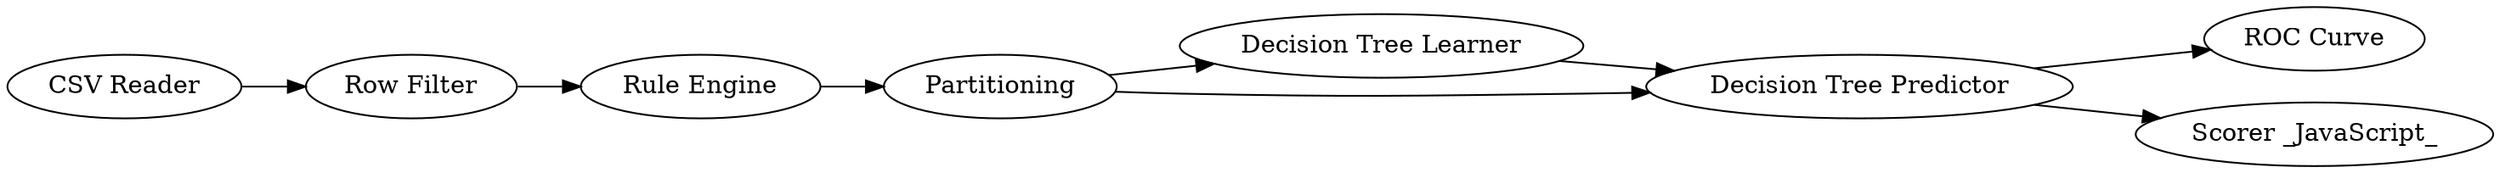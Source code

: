 digraph {
	"-7115294340141126117_1" [label="CSV Reader"]
	"-7115294340141126117_11" [label="ROC Curve"]
	"-7115294340141126117_5" [label="Decision Tree Learner"]
	"-7115294340141126117_8" [label="Scorer _JavaScript_"]
	"-7115294340141126117_10" [label="Rule Engine"]
	"-7115294340141126117_12" [label="Row Filter"]
	"-7115294340141126117_4" [label=Partitioning]
	"-7115294340141126117_7" [label="Decision Tree Predictor"]
	"-7115294340141126117_10" -> "-7115294340141126117_4"
	"-7115294340141126117_5" -> "-7115294340141126117_7"
	"-7115294340141126117_4" -> "-7115294340141126117_5"
	"-7115294340141126117_12" -> "-7115294340141126117_10"
	"-7115294340141126117_7" -> "-7115294340141126117_8"
	"-7115294340141126117_4" -> "-7115294340141126117_7"
	"-7115294340141126117_1" -> "-7115294340141126117_12"
	"-7115294340141126117_7" -> "-7115294340141126117_11"
	rankdir=LR
}
